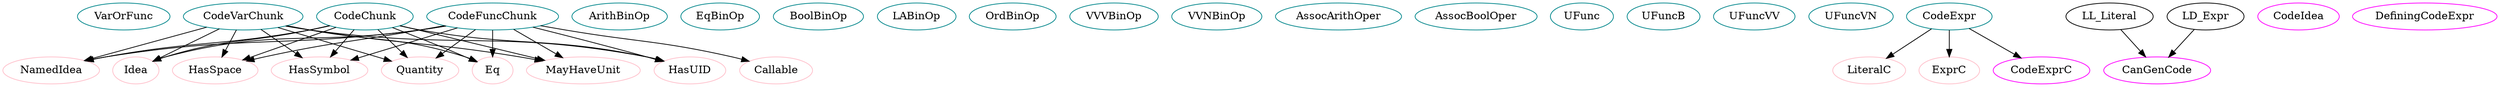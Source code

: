 digraph code_base{
VarOrFunc	[shape=oval, color=turquoise4, label="VarOrFunc"];
CodeChunk	[shape=oval, color=turquoise4, label="CodeChunk"];
CodeVarChunk	[shape=oval, color=turquoise4, label="CodeVarChunk"];
CodeFuncChunk	[shape=oval, color=turquoise4, label="CodeFuncChunk"];
ArithBinOp	[shape=oval, color=turquoise4, label="ArithBinOp"];
EqBinOp	[shape=oval, color=turquoise4, label="EqBinOp"];
BoolBinOp	[shape=oval, color=turquoise4, label="BoolBinOp"];
LABinOp	[shape=oval, color=turquoise4, label="LABinOp"];
OrdBinOp	[shape=oval, color=turquoise4, label="OrdBinOp"];
VVVBinOp	[shape=oval, color=turquoise4, label="VVVBinOp"];
VVNBinOp	[shape=oval, color=turquoise4, label="VVNBinOp"];
AssocArithOper	[shape=oval, color=turquoise4, label="AssocArithOper"];
AssocBoolOper	[shape=oval, color=turquoise4, label="AssocBoolOper"];
UFunc	[shape=oval, color=turquoise4, label="UFunc"];
UFuncB	[shape=oval, color=turquoise4, label="UFuncB"];
UFuncVV	[shape=oval, color=turquoise4, label="UFuncVV"];
UFuncVN	[shape=oval, color=turquoise4, label="UFuncVN"];
CodeExpr	[shape=oval, color=turquoise4, label="CodeExpr"];
HasUID	[shape=oval, color=pink, label="HasUID"];
NamedIdea	[shape=oval, color=pink, label="NamedIdea"];
Idea	[shape=oval, color=pink, label="Idea"];
HasSpace	[shape=oval, color=pink, label="HasSpace"];
HasSymbol	[shape=oval, color=pink, label="HasSymbol"];
Quantity	[shape=oval, color=pink, label="Quantity"];
Eq	[shape=oval, color=pink, label="Eq"];
MayHaveUnit	[shape=oval, color=pink, label="MayHaveUnit"];
Callable	[shape=oval, color=pink, label="Callable"];
CanGenCode	[shape=oval, color=pink, label="CanGenCode"];
LiteralC	[shape=oval, color=pink, label="LiteralC"];
ExprC	[shape=oval, color=pink, label="ExprC"];
CodeIdea	[shape=oval, color=magenta, label="CodeIdea"];
DefiningCodeExpr	[shape=oval, color=magenta, label="DefiningCodeExpr"];
CodeExprC	[shape=oval, color=magenta, label="CodeExprC"];
CanGenCode	[shape=oval, color=magenta, label="CanGenCode"];
CodeChunk -> HasUID;
CodeChunk -> NamedIdea;
CodeChunk -> Idea;
CodeChunk -> HasSpace;
CodeChunk -> HasSymbol;
CodeChunk -> Quantity;
CodeChunk -> Eq;
CodeChunk -> MayHaveUnit;
CodeVarChunk -> HasUID;
CodeVarChunk -> NamedIdea;
CodeVarChunk -> Idea;
CodeVarChunk -> HasSpace;
CodeVarChunk -> HasSymbol;
CodeVarChunk -> Quantity;
CodeVarChunk -> Eq;
CodeVarChunk -> MayHaveUnit;
CodeFuncChunk -> HasUID;
CodeFuncChunk -> NamedIdea;
CodeFuncChunk -> Idea;
CodeFuncChunk -> HasSpace;
CodeFuncChunk -> HasSymbol;
CodeFuncChunk -> Quantity;
CodeFuncChunk -> Callable;
CodeFuncChunk -> Eq;
CodeFuncChunk -> MayHaveUnit;
CodeExpr -> CodeExprC;
LL_Literal -> CanGenCode;
LD_Expr -> CanGenCode;
CodeExpr -> LiteralC;
CodeExpr -> ExprC;
}

